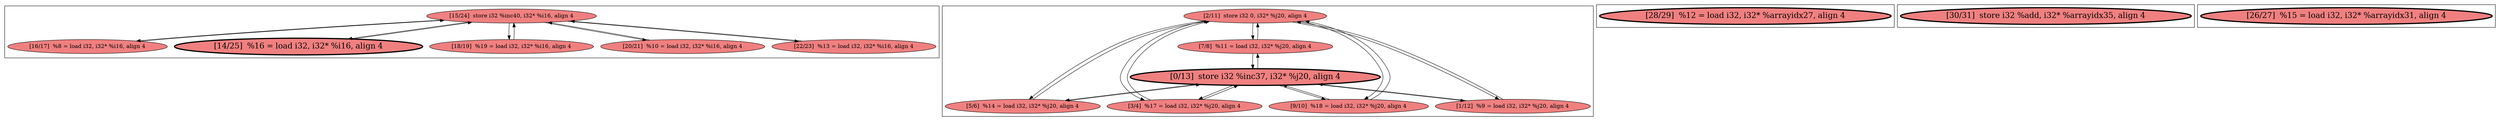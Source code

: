 
digraph G {



node521->node519 [ ]
node510->node513 [ ]
node519->node521 [ ]
node513->node510 [ ]
node510->node512 [ ]
node520->node521 [ ]
node521->node520 [ ]
node510->node511 [ ]
node511->node510 [ ]
node521->node518 [ ]
node518->node521 [ ]
node509->node512 [ ]
node521->node517 [ ]
node517->node521 [ ]
node509->node511 [ ]
node507->node509 [ ]
node509->node507 [ ]
node507->node510 [ ]
node509->node508 [ ]
node512->node510 [ ]
node521->node516 [ ]
node508->node509 [ ]
node510->node508 [ ]
node509->node513 [ ]
node508->node510 [ ]
node510->node507 [ ]
node513->node509 [ ]
node512->node509 [ ]
node516->node521 [ ]
node511->node509 [ ]


subgraph cluster4 {


node522 [penwidth=3.0,fontsize=20,fillcolor=lightcoral,label="[28/29]  %12 = load i32, i32* %arrayidx27, align 4",shape=ellipse,style=filled ]



}

subgraph cluster3 {


node520 [penwidth=3.0,fontsize=20,fillcolor=lightcoral,label="[14/25]  %16 = load i32, i32* %i16, align 4",shape=ellipse,style=filled ]
node519 [fillcolor=lightcoral,label="[16/17]  %8 = load i32, i32* %i16, align 4",shape=ellipse,style=filled ]
node521 [fillcolor=lightcoral,label="[15/24]  store i32 %inc40, i32* %i16, align 4",shape=ellipse,style=filled ]
node518 [fillcolor=lightcoral,label="[18/19]  %19 = load i32, i32* %i16, align 4",shape=ellipse,style=filled ]
node516 [fillcolor=lightcoral,label="[22/23]  %13 = load i32, i32* %i16, align 4",shape=ellipse,style=filled ]
node517 [fillcolor=lightcoral,label="[20/21]  %10 = load i32, i32* %i16, align 4",shape=ellipse,style=filled ]



}

subgraph cluster2 {


node515 [penwidth=3.0,fontsize=20,fillcolor=lightcoral,label="[30/31]  store i32 %add, i32* %arrayidx35, align 4",shape=ellipse,style=filled ]



}

subgraph cluster0 {


node513 [fillcolor=lightcoral,label="[7/8]  %11 = load i32, i32* %j20, align 4",shape=ellipse,style=filled ]
node512 [fillcolor=lightcoral,label="[5/6]  %14 = load i32, i32* %j20, align 4",shape=ellipse,style=filled ]
node508 [fillcolor=lightcoral,label="[1/12]  %9 = load i32, i32* %j20, align 4",shape=ellipse,style=filled ]
node509 [penwidth=3.0,fontsize=20,fillcolor=lightcoral,label="[0/13]  store i32 %inc37, i32* %j20, align 4",shape=ellipse,style=filled ]
node510 [fillcolor=lightcoral,label="[2/11]  store i32 0, i32* %j20, align 4",shape=ellipse,style=filled ]
node507 [fillcolor=lightcoral,label="[9/10]  %18 = load i32, i32* %j20, align 4",shape=ellipse,style=filled ]
node511 [fillcolor=lightcoral,label="[3/4]  %17 = load i32, i32* %j20, align 4",shape=ellipse,style=filled ]



}

subgraph cluster1 {


node514 [penwidth=3.0,fontsize=20,fillcolor=lightcoral,label="[26/27]  %15 = load i32, i32* %arrayidx31, align 4",shape=ellipse,style=filled ]



}

}
